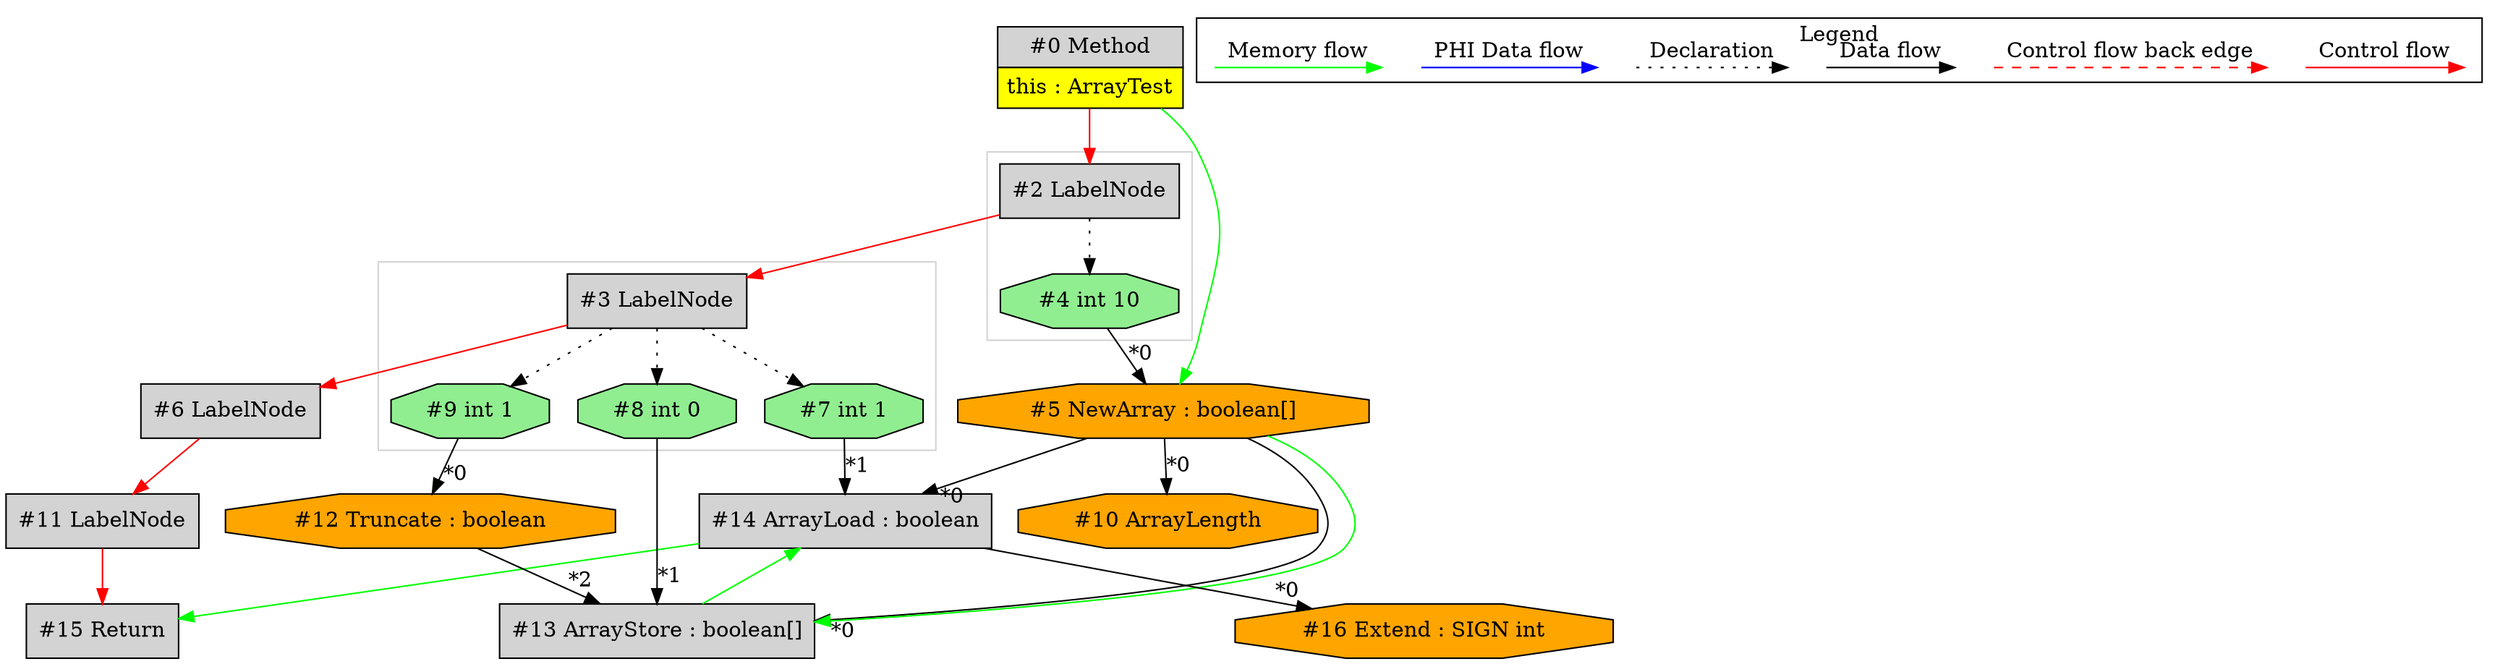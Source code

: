 digraph {
 ordering="in";
 node0[margin="0", label=<<table border="0" cellborder="1" cellspacing="0" cellpadding="5"><tr><td colspan="1">#0 Method</td></tr><tr><td port="prj1" bgcolor="yellow">this : ArrayTest</td></tr></table>>,shape=none, fillcolor=lightgrey, style=filled];
 node2[label="#2 LabelNode",shape=box, fillcolor=lightgrey, style=filled];
 node0 -> node2[labeldistance=2, color=red, fontcolor=red];
 node4[label="#4 int 10",shape=octagon, fillcolor=lightgreen, style=filled];
 node2 -> node4[style=dotted];
 node5[label="#5 NewArray : boolean[]",shape=octagon, fillcolor=orange, style=filled];
 node4 -> node5[headlabel="*0", labeldistance=2];
 node0 -> node5[labeldistance=2, color=green, constraint=false];
 node14[label="#14 ArrayLoad : boolean",shape=box, fillcolor=lightgrey, style=filled];
 node5 -> node14[headlabel="*0", labeldistance=2];
 node7 -> node14[headlabel="*1", labeldistance=2];
 node13 -> node14[labeldistance=2, color=green, constraint=false];
 node13[label="#13 ArrayStore : boolean[]",shape=box, fillcolor=lightgrey, style=filled];
 node5 -> node13[headlabel="*0", labeldistance=2];
 node8 -> node13[headlabel="*1", labeldistance=2];
 node12 -> node13[headlabel="*2", labeldistance=2];
 node5 -> node13[labeldistance=2, color=green, constraint=false];
 node12[label="#12 Truncate : boolean",shape=octagon, fillcolor=orange, style=filled];
 node9 -> node12[headlabel="*0", labeldistance=2];
 node9[label="#9 int 1",shape=octagon, fillcolor=lightgreen, style=filled];
 node3 -> node9[style=dotted];
 node3[label="#3 LabelNode",shape=box, fillcolor=lightgrey, style=filled];
 node2 -> node3[labeldistance=2, color=red, fontcolor=red];
 node6[label="#6 LabelNode",shape=box, fillcolor=lightgrey, style=filled];
 node3 -> node6[labeldistance=2, color=red, fontcolor=red];
 node11[label="#11 LabelNode",shape=box, fillcolor=lightgrey, style=filled];
 node6 -> node11[labeldistance=2, color=red, fontcolor=red];
 node15[label="#15 Return",shape=box, fillcolor=lightgrey, style=filled];
 node11 -> node15[labeldistance=2, color=red, fontcolor=red];
 node14 -> node15[labeldistance=2, color=green, constraint=false];
 node8[label="#8 int 0",shape=octagon, fillcolor=lightgreen, style=filled];
 node3 -> node8[style=dotted];
 node7[label="#7 int 1",shape=octagon, fillcolor=lightgreen, style=filled];
 node3 -> node7[style=dotted];
 node16[label="#16 Extend : SIGN int",shape=octagon, fillcolor=orange, style=filled];
 node14 -> node16[headlabel="*0", labeldistance=2];
 node10[label="#10 ArrayLength",shape=octagon, fillcolor=orange, style=filled];
 node5 -> node10[headlabel="*0", labeldistance=2];
 subgraph cluster_0 {
  color=lightgray;
  node3;
  node7;
  node8;
  node9;
 }
 subgraph cluster_1 {
  color=lightgray;
  node2;
  node4;
 }
 subgraph cluster_000 {
  label = "Legend";
  node [shape=point]
  {
   rank=same;
   c0 [style = invis];
   c1 [style = invis];
   c2 [style = invis];
   c3 [style = invis];
   d0 [style = invis];
   d1 [style = invis];
   d2 [style = invis];
   d3 [style = invis];
   d4 [style = invis];
   d5 [style = invis];
   d6 [style = invis];
   d7 [style = invis];
  }
  c0 -> c1 [label="Control flow", style=solid, color=red]
  c2 -> c3 [label="Control flow back edge", style=dashed, color=red]
  d0 -> d1 [label="Data flow"]
  d2 -> d3 [label="Declaration", style=dotted]
  d4 -> d5 [label="PHI Data flow", color=blue]
  d6 -> d7 [label="Memory flow", color=green]
 }

}
